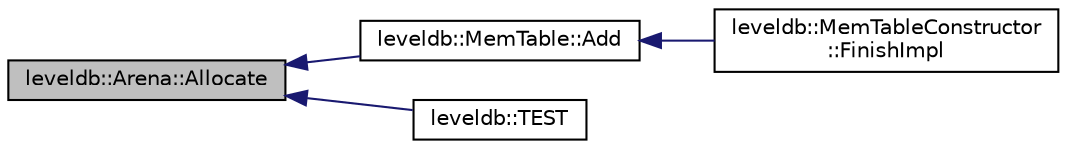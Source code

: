 digraph "leveldb::Arena::Allocate"
{
  edge [fontname="Helvetica",fontsize="10",labelfontname="Helvetica",labelfontsize="10"];
  node [fontname="Helvetica",fontsize="10",shape=record];
  rankdir="LR";
  Node1 [label="leveldb::Arena::Allocate",height=0.2,width=0.4,color="black", fillcolor="grey75", style="filled" fontcolor="black"];
  Node1 -> Node2 [dir="back",color="midnightblue",fontsize="10",style="solid",fontname="Helvetica"];
  Node2 [label="leveldb::MemTable::Add",height=0.2,width=0.4,color="black", fillcolor="white", style="filled",URL="$classleveldb_1_1_mem_table.html#a37bec80954badb2354426aa175e9371f"];
  Node2 -> Node3 [dir="back",color="midnightblue",fontsize="10",style="solid",fontname="Helvetica"];
  Node3 [label="leveldb::MemTableConstructor\l::FinishImpl",height=0.2,width=0.4,color="black", fillcolor="white", style="filled",URL="$classleveldb_1_1_mem_table_constructor.html#a78851e48bd187f231934e128ab050624"];
  Node1 -> Node4 [dir="back",color="midnightblue",fontsize="10",style="solid",fontname="Helvetica"];
  Node4 [label="leveldb::TEST",height=0.2,width=0.4,color="black", fillcolor="white", style="filled",URL="$namespaceleveldb.html#a0eabdecca31ba177802a55bff92b2968"];
}
